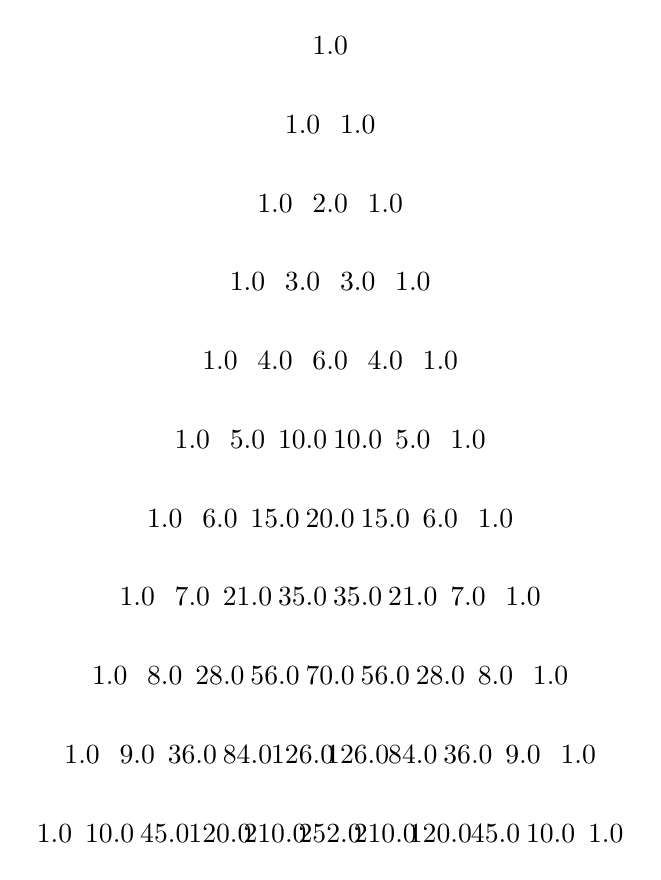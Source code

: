 \node at (0, 0) {$1.0$};
\node at (-0.35, -1) {$1.0$};
\node at (0.35, -1) {$1.0$};
\node at (-0.7, -2) {$1.0$};
\node at (0.0, -2) {$2.0$};
\node at (0.7, -2) {$1.0$};
\node at (-1.05, -3) {$1.0$};
\node at (-0.35, -3) {$3.0$};
\node at (0.35, -3) {$3.0$};
\node at (1.05, -3) {$1.0$};
\node at (-1.4, -4) {$1.0$};
\node at (-0.7, -4) {$4.0$};
\node at (0.0, -4) {$6.0$};
\node at (0.7, -4) {$4.0$};
\node at (1.4, -4) {$1.0$};
\node at (-1.75, -5) {$1.0$};
\node at (-1.05, -5) {$5.0$};
\node at (-0.35, -5) {$10.0$};
\node at (0.35, -5) {$10.0$};
\node at (1.05, -5) {$5.0$};
\node at (1.75, -5) {$1.0$};
\node at (-2.1, -6) {$1.0$};
\node at (-1.4, -6) {$6.0$};
\node at (-0.7, -6) {$15.0$};
\node at (-2.22e-16, -6) {$20.0$};
\node at (0.7, -6) {$15.0$};
\node at (1.4, -6) {$6.0$};
\node at (2.1, -6) {$1.0$};
\node at (-2.45, -7) {$1.0$};
\node at (-1.75, -7) {$7.0$};
\node at (-1.05, -7) {$21.0$};
\node at (-0.35, -7) {$35.0$};
\node at (0.35, -7) {$35.0$};
\node at (1.05, -7) {$21.0$};
\node at (1.75, -7) {$7.0$};
\node at (2.45, -7) {$1.0$};
\node at (-2.8, -8) {$1.0$};
\node at (-2.1, -8) {$8.0$};
\node at (-1.4, -8) {$28.0$};
\node at (-0.7, -8) {$56.0$};
\node at (-6.661e-16, -8) {$70.0$};
\node at (0.7, -8) {$56.0$};
\node at (1.4, -8) {$28.0$};
\node at (2.1, -8) {$8.0$};
\node at (2.8, -8) {$1.0$};
\node at (-3.15, -9) {$1.0$};
\node at (-2.45, -9) {$9.0$};
\node at (-1.75, -9) {$36.0$};
\node at (-1.05, -9) {$84.0$};
\node at (-0.35, -9) {$126.0$};
\node at (0.35, -9) {$126.0$};
\node at (1.05, -9) {$84.0$};
\node at (1.75, -9) {$36.0$};
\node at (2.45, -9) {$9.0$};
\node at (3.15, -9) {$1.0$};
\node at (-3.5, -10) {$1.0$};
\node at (-2.8, -10) {$10.0$};
\node at (-2.1, -10) {$45.0$};
\node at (-1.4, -10) {$120.0$};
\node at (-0.7, -10) {$210.0$};
\node at (-6.661e-16, -10) {$252.0$};
\node at (0.7, -10) {$210.0$};
\node at (1.4, -10) {$120.0$};
\node at (2.1, -10) {$45.0$};
\node at (2.8, -10) {$10.0$};
\node at (3.5, -10) {$1.0$};